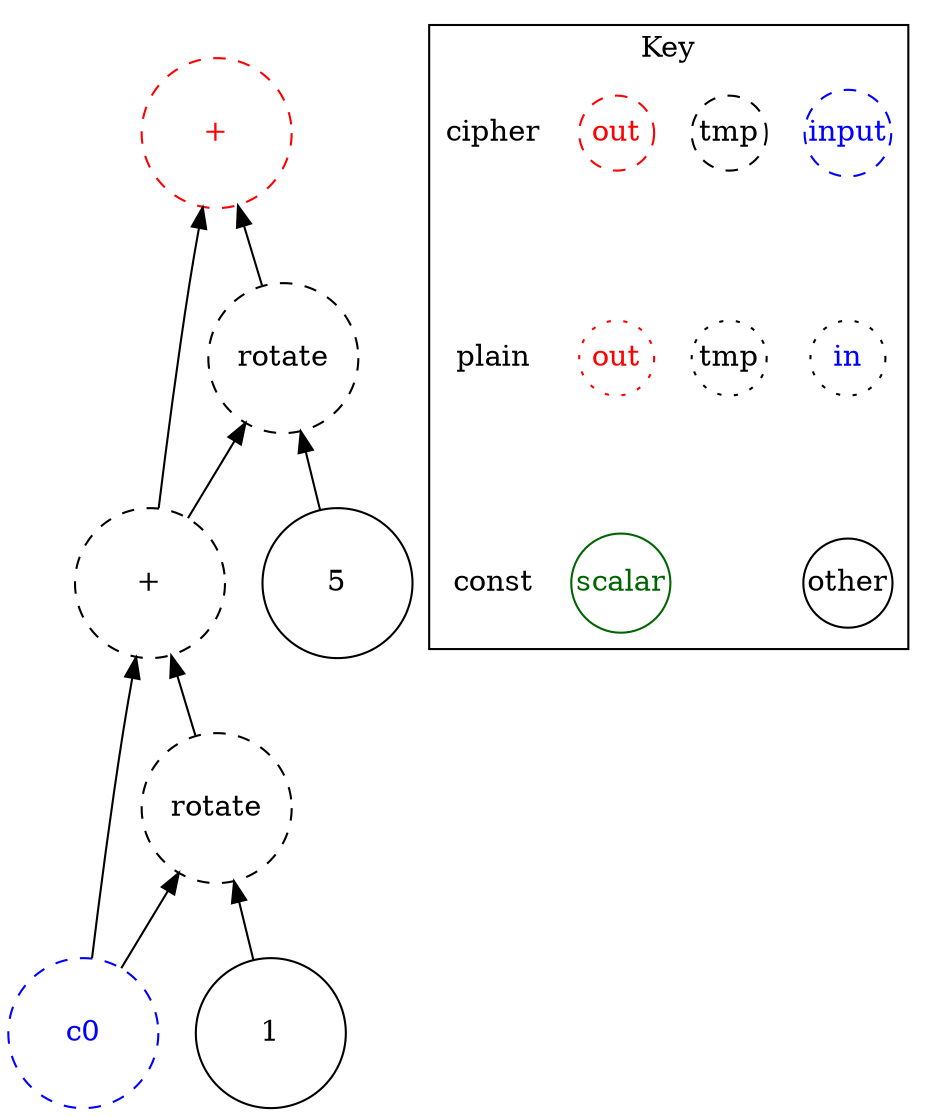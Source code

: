 digraph "box_blur" {
node [shape=circle width=1 margin=0]
edge [dir=back]
5 [label="5" style=solid]
1 [label="1" style=solid]
ciphertext0 [label="c0" style=dashed color=blue fontcolor=blue]
ciphertext13 [label="rotate" style=dashed]
ciphertext13 -> ciphertext0
ciphertext13 -> 1
ciphertext14 [label="+" style=dashed]
ciphertext14 -> ciphertext0
ciphertext14 -> ciphertext13
ciphertext5 [label="rotate" style=dashed]
ciphertext5 -> ciphertext14
ciphertext5 -> 5
ciphertext6 [label="+" style=dashed color=red fontcolor=red]
ciphertext6 -> ciphertext14
ciphertext6 -> ciphertext5
subgraph cluster_key {
    graph[label="Key"]
    node [width=0.5]
    edge [dir=forward style=invis]
    in_cipher [label=input color=blue fontcolor=blue style=dashed]
    tmp_cipher [label=tmp color=black fontcolor=black style=dashed]
    out_cipher [label=out color=red fontcolor=red style=dashed]
    cipher [shape=plain]

    in_plain [label=in icolor=blue fontcolor=blue style=dotted]
    tmp_plain [label=tmp color=black fontcolor=black style=dotted]
    out_plain [label=out color=red fontcolor=red style=dotted]
    plain [shape=plain]
    
    other [color=black fontcolor=black style=solid]
    scalar [color=darkgreen fontcolor=darkgreen style=solid]
    const[shape=plain]
    
    cipher -> plain
    plain -> const
    out_cipher -> out_plain
    in_cipher -> in_plain
    tmp_cipher -> tmp_plain
    in_plain -> other
    out_plain -> scalar
}
}
